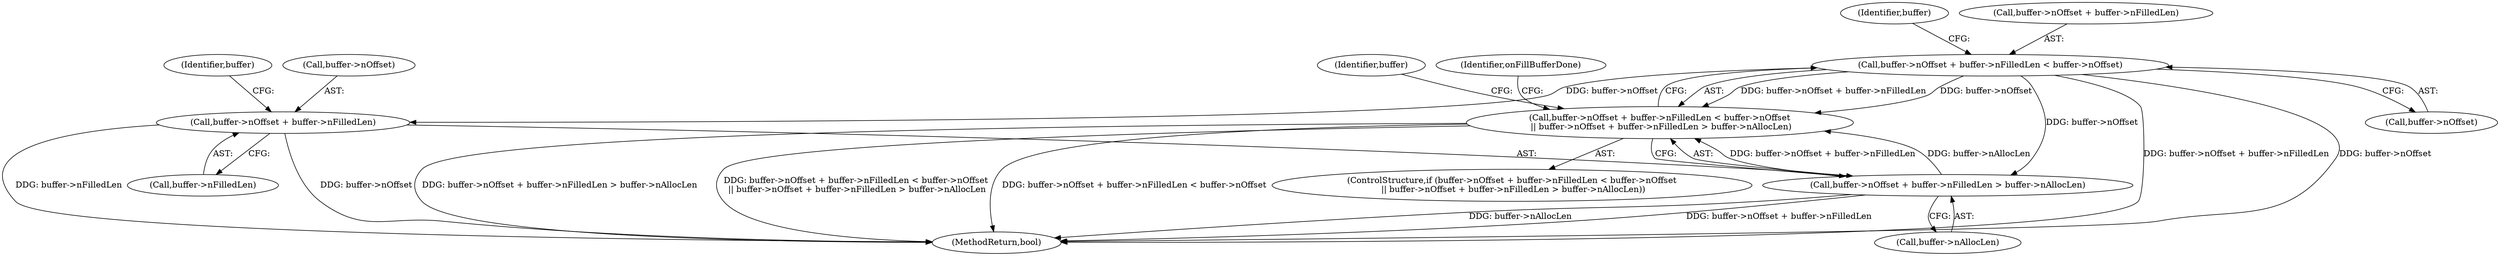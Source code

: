 digraph "0_Android_b351eabb428c7ca85a34513c64601f437923d576_8@pointer" {
"1000161" [label="(Call,buffer->nOffset + buffer->nFilledLen < buffer->nOffset)"];
"1000160" [label="(Call,buffer->nOffset + buffer->nFilledLen < buffer->nOffset\n || buffer->nOffset + buffer->nFilledLen > buffer->nAllocLen)"];
"1000172" [label="(Call,buffer->nOffset + buffer->nFilledLen > buffer->nAllocLen)"];
"1000173" [label="(Call,buffer->nOffset + buffer->nFilledLen)"];
"1000181" [label="(Identifier,buffer)"];
"1000177" [label="(Call,buffer->nFilledLen)"];
"1000273" [label="(MethodReturn,bool)"];
"1000160" [label="(Call,buffer->nOffset + buffer->nFilledLen < buffer->nOffset\n || buffer->nOffset + buffer->nFilledLen > buffer->nAllocLen)"];
"1000161" [label="(Call,buffer->nOffset + buffer->nFilledLen < buffer->nOffset)"];
"1000173" [label="(Call,buffer->nOffset + buffer->nFilledLen)"];
"1000180" [label="(Call,buffer->nAllocLen)"];
"1000175" [label="(Identifier,buffer)"];
"1000169" [label="(Call,buffer->nOffset)"];
"1000159" [label="(ControlStructure,if (buffer->nOffset + buffer->nFilledLen < buffer->nOffset\n || buffer->nOffset + buffer->nFilledLen > buffer->nAllocLen))"];
"1000194" [label="(Identifier,buffer)"];
"1000174" [label="(Call,buffer->nOffset)"];
"1000162" [label="(Call,buffer->nOffset + buffer->nFilledLen)"];
"1000172" [label="(Call,buffer->nOffset + buffer->nFilledLen > buffer->nAllocLen)"];
"1000185" [label="(Identifier,onFillBufferDone)"];
"1000161" -> "1000160"  [label="AST: "];
"1000161" -> "1000169"  [label="CFG: "];
"1000162" -> "1000161"  [label="AST: "];
"1000169" -> "1000161"  [label="AST: "];
"1000175" -> "1000161"  [label="CFG: "];
"1000160" -> "1000161"  [label="CFG: "];
"1000161" -> "1000273"  [label="DDG: buffer->nOffset"];
"1000161" -> "1000273"  [label="DDG: buffer->nOffset + buffer->nFilledLen"];
"1000161" -> "1000160"  [label="DDG: buffer->nOffset + buffer->nFilledLen"];
"1000161" -> "1000160"  [label="DDG: buffer->nOffset"];
"1000161" -> "1000172"  [label="DDG: buffer->nOffset"];
"1000161" -> "1000173"  [label="DDG: buffer->nOffset"];
"1000160" -> "1000159"  [label="AST: "];
"1000160" -> "1000172"  [label="CFG: "];
"1000172" -> "1000160"  [label="AST: "];
"1000185" -> "1000160"  [label="CFG: "];
"1000194" -> "1000160"  [label="CFG: "];
"1000160" -> "1000273"  [label="DDG: buffer->nOffset + buffer->nFilledLen < buffer->nOffset"];
"1000160" -> "1000273"  [label="DDG: buffer->nOffset + buffer->nFilledLen > buffer->nAllocLen"];
"1000160" -> "1000273"  [label="DDG: buffer->nOffset + buffer->nFilledLen < buffer->nOffset\n || buffer->nOffset + buffer->nFilledLen > buffer->nAllocLen"];
"1000172" -> "1000160"  [label="DDG: buffer->nOffset + buffer->nFilledLen"];
"1000172" -> "1000160"  [label="DDG: buffer->nAllocLen"];
"1000172" -> "1000180"  [label="CFG: "];
"1000173" -> "1000172"  [label="AST: "];
"1000180" -> "1000172"  [label="AST: "];
"1000172" -> "1000273"  [label="DDG: buffer->nAllocLen"];
"1000172" -> "1000273"  [label="DDG: buffer->nOffset + buffer->nFilledLen"];
"1000173" -> "1000177"  [label="CFG: "];
"1000174" -> "1000173"  [label="AST: "];
"1000177" -> "1000173"  [label="AST: "];
"1000181" -> "1000173"  [label="CFG: "];
"1000173" -> "1000273"  [label="DDG: buffer->nFilledLen"];
"1000173" -> "1000273"  [label="DDG: buffer->nOffset"];
}
